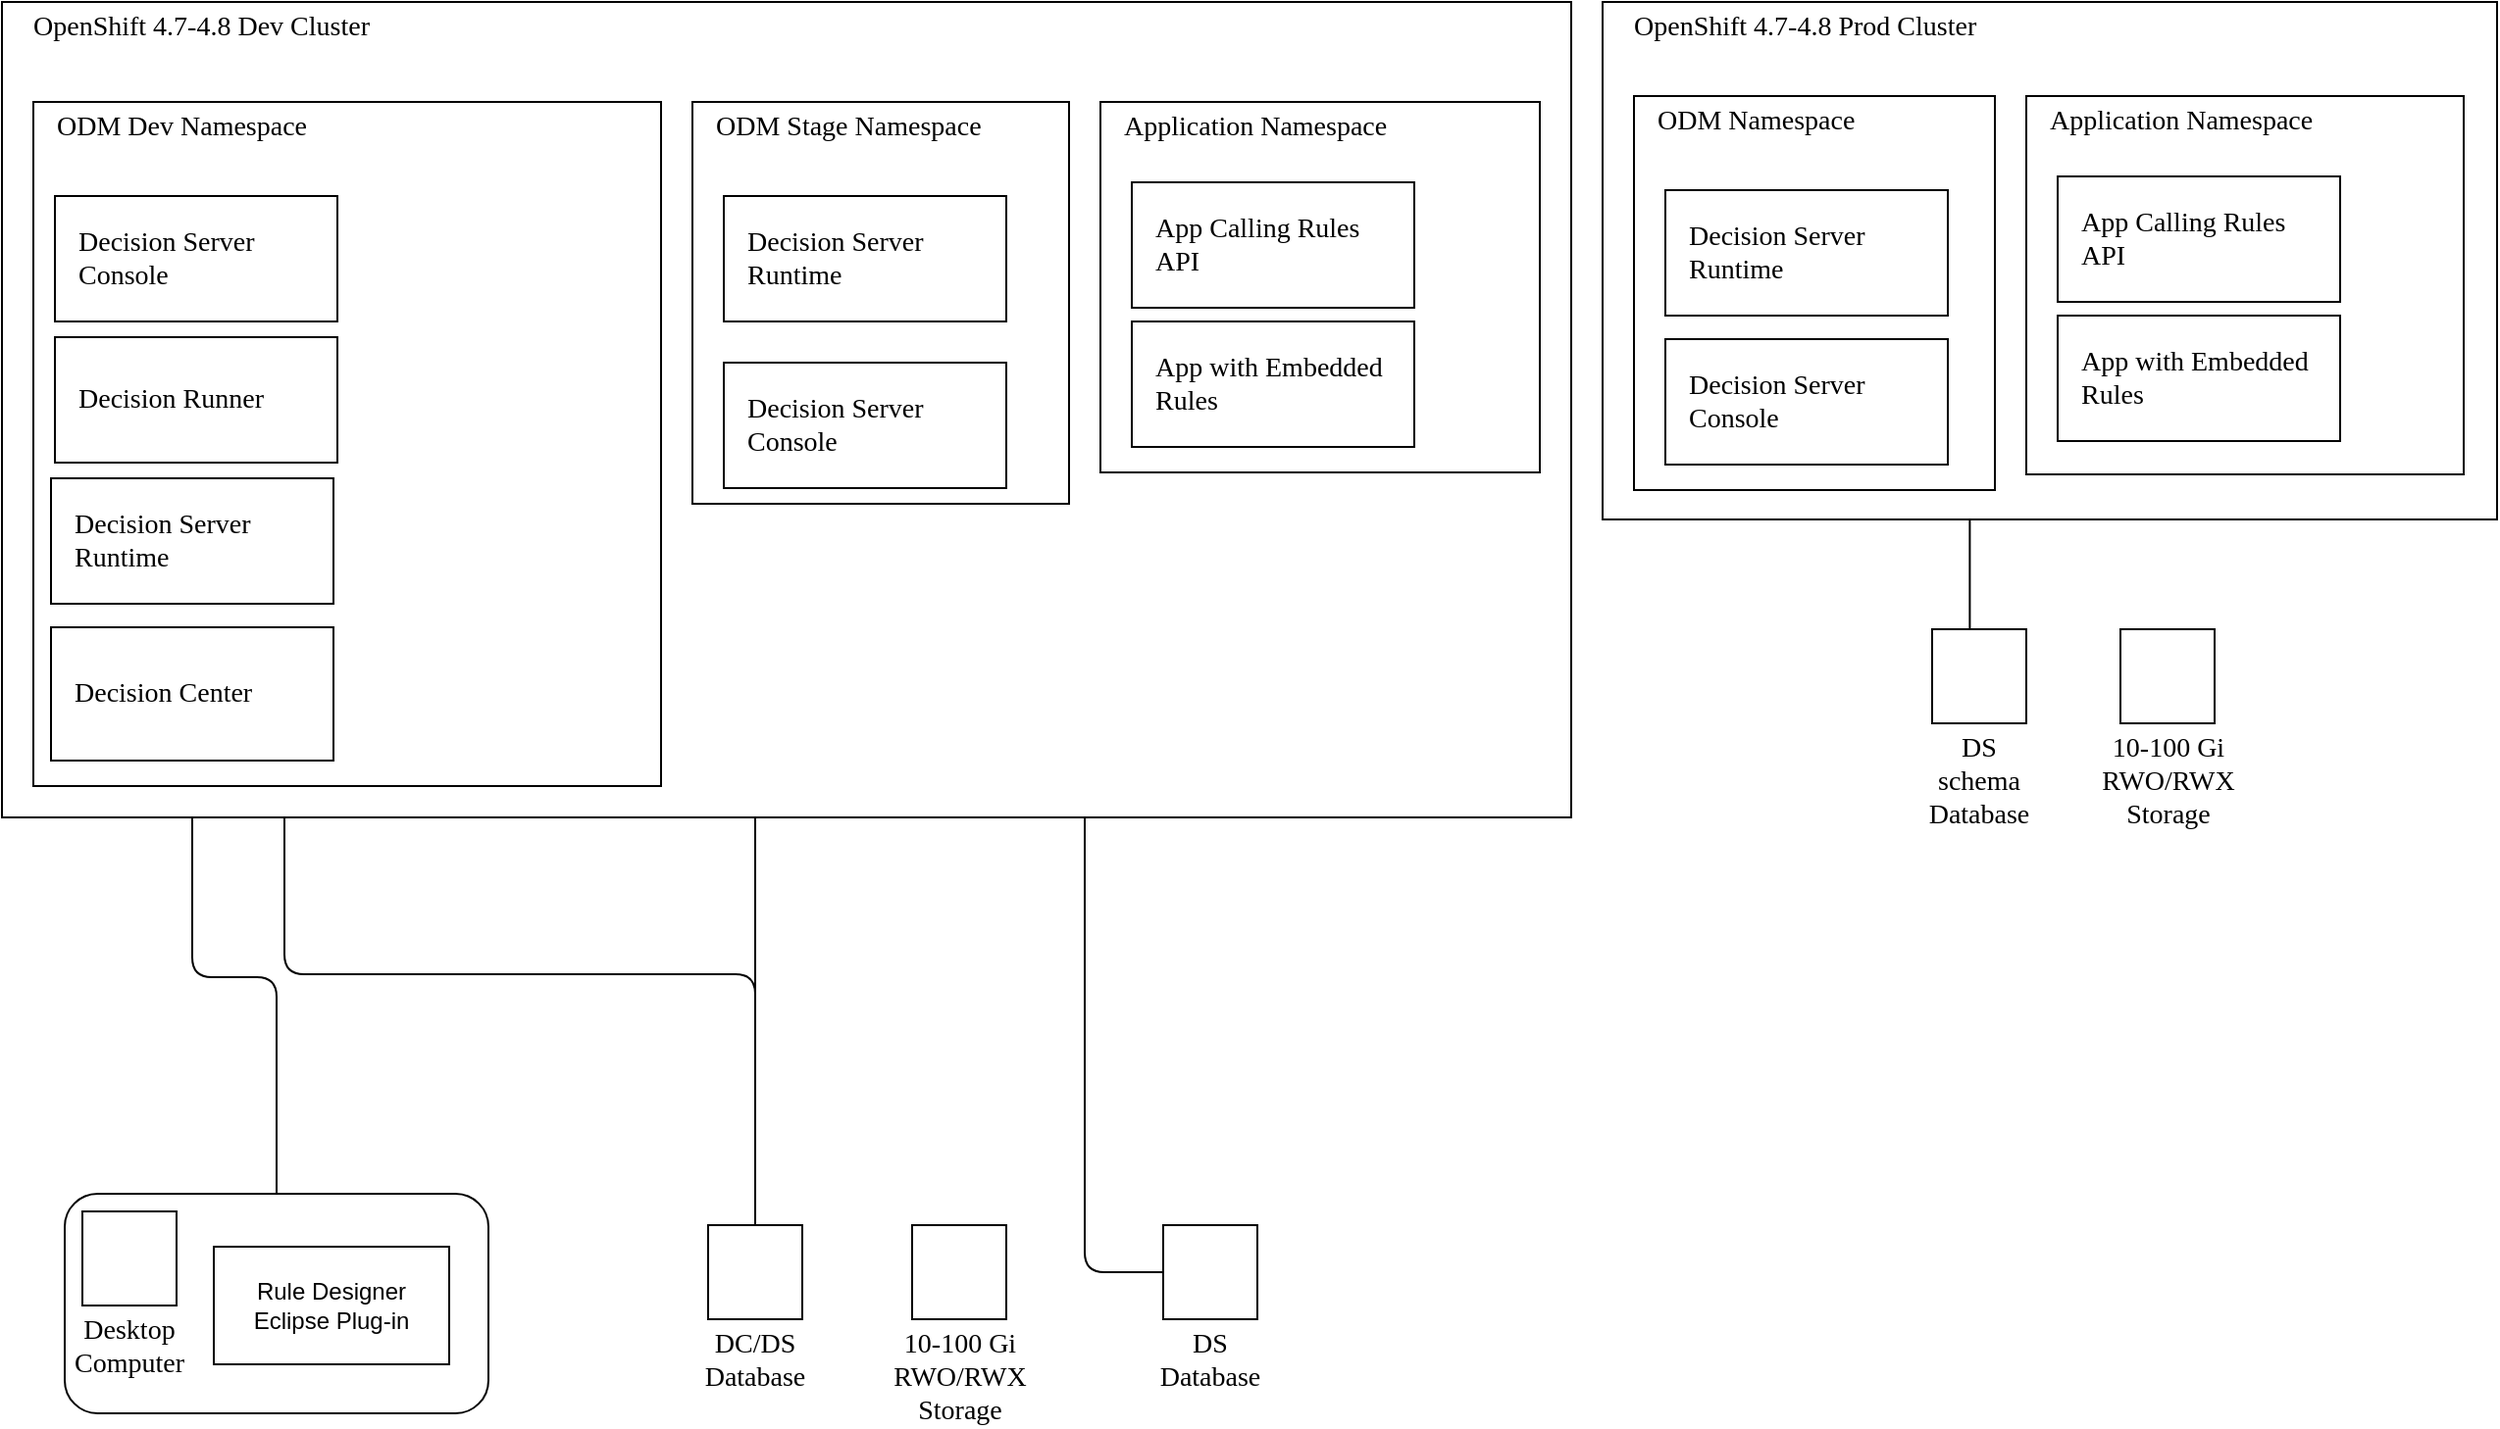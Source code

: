 ﻿<mxfile>
    <diagram id="crofGHJXRKBszoS9Q5dw" name="Page-1">
        <mxGraphModel dx="996" dy="1244" grid="1" gridSize="8" guides="1" tooltips="1" connect="1" arrows="1" fold="1" page="1" pageScale="1" pageWidth="1169" pageHeight="827" background="#ffffff" math="0" shadow="0">
            <root>
                <MiscDiagram modelType="MiscDiagram" lastModifiedUserId="dbush@ibm.com" description="" lastModified="2022-01-26T00:33:02Z" _id="miscdiagram_SJZ34nSvt" label="Operational Decision Manager on OCP" id="0">
                    <mxCell/>
                </MiscDiagram>
                <mxCell id="1" parent="0"/>
                <UserObject placeholders="1" label="10-100 Gi RWO/RWX Storage" Icon-Name="block-storage--alt" id="miscdiagram_SJZ34nSvt_23dySN87yRbD">
                    <mxCell style="shape=mxgraph.ibm2mondrian.base;shapeType=ln;shapeLayout=collapsed;colorFamily=cyan;colorBackground=noColor:noColor;html=1;whiteSpace=wrap;metaEdit=1;strokeWidth=1;collapsible=0;recursiveResize=0;expand=0;fontFamily=IBM Plex Sans;fontColor=#000000;fontSize=14;image=;verticalAlign=top;align=center;spacing=0;spacingLeft=0;spacingRight=0;spacingTop=0;spacingBottom=0;verticalLabelPosition=bottom;labelPosition=center;positionText=bottom;container=1;labelWidth=71;" parent="1" vertex="1">
                        <mxGeometry x="480" y="640" width="48" height="48" as="geometry"/>
                    </mxCell>
                </UserObject>
                <mxCell id="miscdiagram_SJZ34nSvt_33dySN87djES" value="" style="rounded=1;whiteSpace=wrap;html=1;" parent="1" vertex="1">
                    <mxGeometry x="48" y="624" width="216" height="112" as="geometry"/>
                </mxCell>
                <UserObject placeholders="1" label="Desktop Computer" Icon-Name="screen" id="miscdiagram_SJZ34nSvt_43dySN870Wly">
                    <mxCell style="shape=mxgraph.ibm2mondrian.base;shapeType=pn;shapeLayout=collapsed;colorFamily=magenta;colorBackground=noColor:noColor;html=1;whiteSpace=wrap;metaEdit=1;strokeWidth=1;collapsible=0;recursiveResize=0;expand=0;fontFamily=IBM Plex Sans;fontColor=#000000;fontSize=14;image=;verticalAlign=top;align=center;spacing=0;spacingLeft=0;spacingRight=0;spacingTop=0;spacingBottom=0;verticalLabelPosition=bottom;labelPosition=center;positionText=bottom;container=1" parent="1" vertex="1">
                        <mxGeometry x="57" y="633" width="48" height="48" as="geometry"/>
                    </mxCell>
                </UserObject>
                <mxCell id="miscdiagram_SJZ34nSvt_53dySN87sP5t" value="Rule Designer Eclipse Plug-in" style="rounded=0;whiteSpace=wrap;html=1;" parent="1" vertex="1">
                    <mxGeometry x="124" y="651" width="120" height="60" as="geometry"/>
                </mxCell>
                <UserObject placeholders="1" label="10-100 Gi RWO/RWX Storage" Icon-Name="block-storage--alt" _id="userobject_36gLu0jZ1a0" id="miscdiagram_SJZ34nSvt_63dySN87k7pN">
                    <mxCell style="shape=mxgraph.ibm2mondrian.base;shapeType=ln;shapeLayout=collapsed;colorFamily=cyan;colorBackground=noColor:noColor;html=1;whiteSpace=wrap;metaEdit=1;strokeWidth=1;collapsible=0;recursiveResize=0;expand=0;fontFamily=IBM Plex Sans;fontColor=#000000;fontSize=14;image=;verticalAlign=top;align=center;spacing=0;spacingLeft=0;spacingRight=0;spacingTop=0;spacingBottom=0;verticalLabelPosition=bottom;labelPosition=center;positionText=bottom;container=1;labelWidth=71;" parent="1" vertex="1">
                        <mxGeometry x="1096" y="336" width="48" height="48" as="geometry"/>
                    </mxCell>
                </UserObject>
                <mxCell id="miscdiagram_SJZ34nSvt_73dySN87acEP" style="edgeStyle=orthogonalEdgeStyle;rounded=1;html=1;jumpStyle=arc;jumpSize=8;entryX=0.5;entryY=1;entryPerimeter=0;jettySize=auto;orthogonalLoop=1;entryDx=0;entryDy=0;endArrow=none;endFill=0;" parent="1" source="miscdiagram_SJZ34nSvt_33dySN87djES" target="miscdiagram_SJZ34nSvt_173dySN87Cp1T" edge="1">
                    <mxGeometry relative="1" as="geometry"/>
                </mxCell>
                <UserObject placeholders="1" label="DC/DS Database" Icon-Name="data--base" id="miscdiagram_SJZ34nSvt_83dySN87z4KH">
                    <mxCell style="shape=mxgraph.ibm2mondrian.base;shapeType=ln;shapeLayout=collapsed;colorFamily=cyan;colorBackground=noColor:noColor;html=1;whiteSpace=wrap;metaEdit=1;strokeWidth=1;collapsible=0;recursiveResize=0;expand=0;fontFamily=IBM Plex Sans;fontColor=#000000;fontSize=14;image=;verticalAlign=top;align=center;spacing=0;spacingLeft=0;spacingRight=0;spacingTop=0;spacingBottom=0;verticalLabelPosition=bottom;labelPosition=center;positionText=bottom;container=1" parent="1" vertex="1">
                        <mxGeometry x="376" y="640" width="48" height="48" as="geometry"/>
                    </mxCell>
                </UserObject>
                <UserObject placeholders="1" label="DS schema Database" Icon-Name="data--base" _id="userobject_36h0aT39iPe" id="miscdiagram_SJZ34nSvt_93dySN87zhSb">
                    <mxCell style="shape=mxgraph.ibm2mondrian.base;shapeType=ln;shapeLayout=collapsed;colorFamily=cyan;colorBackground=noColor:noColor;html=1;whiteSpace=wrap;metaEdit=1;strokeWidth=1;collapsible=0;recursiveResize=0;expand=0;fontFamily=IBM Plex Sans;fontColor=#000000;fontSize=14;image=;verticalAlign=top;align=center;spacing=0;spacingLeft=0;spacingRight=0;spacingTop=0;spacingBottom=0;verticalLabelPosition=bottom;labelPosition=center;positionText=bottom;container=1" parent="1" vertex="1">
                        <mxGeometry x="1000" y="336" width="48" height="48" as="geometry"/>
                    </mxCell>
                </UserObject>
                <mxCell id="miscdiagram_SJZ34nSvt_103dySN87JS41" style="edgeStyle=orthogonalEdgeStyle;rounded=1;orthogonalLoop=1;jettySize=auto;html=1;jumpStyle=arc;jumpSize=8;endArrow=none;endFill=0;" parent="1" source="miscdiagram_SJZ34nSvt_83dySN87z4KH" target="miscdiagram_SJZ34nSvt_173dySN87Cp1T" edge="1">
                    <mxGeometry relative="1" as="geometry">
                        <Array as="points">
                            <mxPoint x="400" y="512"/>
                            <mxPoint x="160" y="512"/>
                        </Array>
                    </mxGeometry>
                </mxCell>
                <mxCell id="miscdiagram_SJZ34nSvt_113dySN87aalO" style="edgeStyle=orthogonalEdgeStyle;rounded=1;orthogonalLoop=1;jettySize=auto;html=1;jumpStyle=arc;jumpSize=8;" parent="1" source="miscdiagram_SJZ34nSvt_83dySN87z4KH" target="miscdiagram_SJZ34nSvt_183dySN870aCZ" edge="1">
                    <mxGeometry relative="1" as="geometry">
                        <Array as="points">
                            <mxPoint x="400" y="336"/>
                        </Array>
                    </mxGeometry>
                </mxCell>
                <UserObject placeholders="1" label="DS Database" Icon-Name="data--base" _id="userobject_36tToe7MxoT" id="miscdiagram_SJZ34nSvt_123dySN87ktsT">
                    <mxCell style="shape=mxgraph.ibm2mondrian.base;shapeType=ln;shapeLayout=collapsed;colorFamily=cyan;colorBackground=noColor:noColor;html=1;whiteSpace=wrap;metaEdit=1;strokeWidth=1;collapsible=0;recursiveResize=0;expand=0;fontFamily=IBM Plex Sans;fontColor=#000000;fontSize=14;image=;verticalAlign=top;align=center;spacing=0;spacingLeft=0;spacingRight=0;spacingTop=0;spacingBottom=0;verticalLabelPosition=bottom;labelPosition=center;positionText=bottom;container=1" parent="1" vertex="1">
                        <mxGeometry x="608" y="640" width="48" height="48" as="geometry"/>
                    </mxCell>
                </UserObject>
                <mxCell id="miscdiagram_SJZ34nSvt_133dySN87sg7q" style="edgeStyle=orthogonalEdgeStyle;rounded=1;orthogonalLoop=1;jettySize=auto;html=1;jumpStyle=arc;jumpSize=8;endArrow=none;endFill=0;" parent="1" source="miscdiagram_SJZ34nSvt_123dySN87ktsT" target="miscdiagram_SJZ34nSvt_223dySN87LyMo" edge="1">
                    <mxGeometry relative="1" as="geometry">
                        <Array as="points">
                            <mxPoint x="568" y="664"/>
                            <mxPoint x="568" y="192"/>
                            <mxPoint x="456" y="192"/>
                        </Array>
                    </mxGeometry>
                </mxCell>
                <mxCell id="miscdiagram_SJZ34nSvt_143dySN87ViXj" style="edgeStyle=orthogonalEdgeStyle;rounded=1;orthogonalLoop=1;jettySize=auto;html=1;jumpStyle=arc;jumpSize=8;exitX=0.4;exitY=0;exitDx=0;exitDy=0;exitPerimeter=0;" parent="1" source="miscdiagram_SJZ34nSvt_93dySN87zhSb" target="miscdiagram_SJZ34nSvt_293dySN87xxvy" edge="1">
                    <mxGeometry relative="1" as="geometry">
                        <Array as="points">
                            <mxPoint x="1019" y="144"/>
                        </Array>
                    </mxGeometry>
                </mxCell>
                <UserObject placeholders="1" label="&lt;span style=&quot;font-family: &amp;#34;ibm plex sans&amp;#34;&quot;&gt;OpenShift 4.7-4.8 Dev Cluster&lt;/span&gt;" Icon-Name="logo--openshift" id="miscdiagram_SJZ34nSvt_153dySN87Wu5e">
                    <mxCell style="shape=mxgraph.ibm2mondrian.base;shapeType=pg;shapeLayout=expanded;colorFamily=green;colorBackground=noColor:noColor;strokeWidth=1;html=1;whiteSpace=wrap;metaEdit=1;collapsible=0;recursiveResize=0;expand=0;fontFamily=IBM Plex Sans SmBld;fontColor=#000000;fontSize=14;image=;verticalAlign=top;align=left;spacing=0;spacingLeft=16;spacingRight=16;spacingTop=0;spacingBottom=0;container=1" parent="1" vertex="1">
                        <mxGeometry x="16" y="16" width="800" height="416" as="geometry"/>
                    </mxCell>
                </UserObject>
                <UserObject placeholders="1" label="ODM Dev Namespace" Icon-Name="border--none" id="miscdiagram_SJZ34nSvt_163dySN87RsYQ">
                    <mxCell style="shape=mxgraph.ibm2mondrian.base;shapeType=lg;shapeLayout=expanded;colorFamily=green;colorBackground=noColor:noColor;html=1;whiteSpace=wrap;metaEdit=1;strokeWidth=1;collapsible=0;recursiveResize=0;expand=0;fontFamily=IBM Plex Sans;fontColor=#000000;fontSize=14;image=;verticalAlign=top;align=left;spacing=0;spacingLeft=12;spacingRight=16;spacingTop=0;spacingBottom=0;container=1" parent="miscdiagram_SJZ34nSvt_153dySN87Wu5e" vertex="1">
                        <mxGeometry x="16" y="51" width="320" height="349" as="geometry"/>
                    </mxCell>
                </UserObject>
                <UserObject placeholders="1" label="Decision Center" Icon-Name="cube" id="miscdiagram_SJZ34nSvt_173dySN87Cp1T">
                    <mxCell style="shape=mxgraph.ibm2mondrian.base;shapeType=lg;shapeLayout=expanded;colorFamily=green;colorBackground=noColor:noColor;html=1;whiteSpace=wrap;metaEdit=1;strokeWidth=1;collapsible=0;recursiveResize=0;expand=0;fontFamily=IBM Plex Sans;fontColor=#000000;fontSize=14;image=;verticalAlign=middle;align=left;spacing=0;spacingLeft=12;spacingRight=16;spacingTop=0;spacingBottom=0;container=1" parent="miscdiagram_SJZ34nSvt_163dySN87RsYQ" vertex="1">
                        <mxGeometry x="9" y="268" width="144" height="68" as="geometry"/>
                    </mxCell>
                </UserObject>
                <UserObject placeholders="1" label="Decision Server Runtime" Icon-Name="cube" _id="userobject_32UdcglKTdE" id="miscdiagram_SJZ34nSvt_183dySN870aCZ">
                    <mxCell style="shape=mxgraph.ibm2mondrian.base;shapeType=lg;shapeLayout=expanded;colorFamily=green;colorBackground=noColor:noColor;html=1;whiteSpace=wrap;metaEdit=1;strokeWidth=1;collapsible=0;recursiveResize=0;expand=0;fontFamily=IBM Plex Sans;fontColor=#000000;fontSize=14;image=;verticalAlign=middle;align=left;spacing=0;spacingLeft=12;spacingRight=16;spacingTop=0;spacingBottom=0;container=1" parent="miscdiagram_SJZ34nSvt_163dySN87RsYQ" vertex="1">
                        <mxGeometry x="9" y="192" width="144" height="64" as="geometry"/>
                    </mxCell>
                </UserObject>
                <UserObject placeholders="1" label="Decision Runner" Icon-Name="cube" _id="userobject_3665TlVw5yO" id="miscdiagram_SJZ34nSvt_193dySN878i7e">
                    <mxCell style="shape=mxgraph.ibm2mondrian.base;shapeType=lg;shapeLayout=expanded;colorFamily=green;colorBackground=noColor:noColor;html=1;whiteSpace=wrap;metaEdit=1;strokeWidth=1;collapsible=0;recursiveResize=0;expand=0;fontFamily=IBM Plex Sans;fontColor=#000000;fontSize=14;image=;verticalAlign=middle;align=left;spacing=0;spacingLeft=12;spacingRight=16;spacingTop=0;spacingBottom=0;container=1" parent="miscdiagram_SJZ34nSvt_163dySN87RsYQ" vertex="1">
                        <mxGeometry x="11" y="120" width="144" height="64" as="geometry"/>
                    </mxCell>
                </UserObject>
                <UserObject placeholders="1" label="Decision Server Console" Icon-Name="cube" _id="userobject_36gLhacHONI" id="miscdiagram_SJZ34nSvt_203dySN87lHWO">
                    <mxCell style="shape=mxgraph.ibm2mondrian.base;shapeType=lg;shapeLayout=expanded;colorFamily=green;colorBackground=noColor:noColor;html=1;whiteSpace=wrap;metaEdit=1;strokeWidth=1;collapsible=0;recursiveResize=0;expand=0;fontFamily=IBM Plex Sans;fontColor=#000000;fontSize=14;image=;verticalAlign=middle;align=left;spacing=0;spacingLeft=12;spacingRight=16;spacingTop=0;spacingBottom=0;container=1" parent="miscdiagram_SJZ34nSvt_163dySN87RsYQ" vertex="1">
                        <mxGeometry x="11" y="48" width="144" height="64" as="geometry"/>
                    </mxCell>
                </UserObject>
                <UserObject placeholders="1" label="ODM Stage Namespace" Icon-Name="border--none" _id="userobject_36LwldoxJTy" id="miscdiagram_SJZ34nSvt_213dySN873f0Y">
                    <mxCell style="shape=mxgraph.ibm2mondrian.base;shapeType=lg;shapeLayout=expanded;colorFamily=green;colorBackground=noColor:noColor;html=1;whiteSpace=wrap;metaEdit=1;strokeWidth=1;collapsible=0;recursiveResize=0;expand=0;fontFamily=IBM Plex Sans;fontColor=#000000;fontSize=14;image=;verticalAlign=top;align=left;spacing=0;spacingLeft=12;spacingRight=16;spacingTop=0;spacingBottom=0;container=1" parent="miscdiagram_SJZ34nSvt_153dySN87Wu5e" vertex="1">
                        <mxGeometry x="352" y="51" width="192" height="205" as="geometry"/>
                    </mxCell>
                </UserObject>
                <UserObject placeholders="1" label="Decision Server Runtime" Icon-Name="cube" _id="userobject_36LwldpqGJx" id="miscdiagram_SJZ34nSvt_223dySN87LyMo">
                    <mxCell style="shape=mxgraph.ibm2mondrian.base;shapeType=lg;shapeLayout=expanded;colorFamily=green;colorBackground=noColor:noColor;html=1;whiteSpace=wrap;metaEdit=1;strokeWidth=1;collapsible=0;recursiveResize=0;expand=0;fontFamily=IBM Plex Sans;fontColor=#000000;fontSize=14;image=;verticalAlign=middle;align=left;spacing=0;spacingLeft=12;spacingRight=16;spacingTop=0;spacingBottom=0;container=1" parent="miscdiagram_SJZ34nSvt_213dySN873f0Y" vertex="1">
                        <mxGeometry x="16" y="48" width="144" height="64" as="geometry"/>
                    </mxCell>
                </UserObject>
                <UserObject placeholders="1" label="Decision Server Console" Icon-Name="cube" _id="userobject_36Lwldpt7G8" id="miscdiagram_SJZ34nSvt_233dySN87sC2I">
                    <mxCell style="shape=mxgraph.ibm2mondrian.base;shapeType=lg;shapeLayout=expanded;colorFamily=green;colorBackground=noColor:noColor;html=1;whiteSpace=wrap;metaEdit=1;strokeWidth=1;collapsible=0;recursiveResize=0;expand=0;fontFamily=IBM Plex Sans;fontColor=#000000;fontSize=14;image=;verticalAlign=middle;align=left;spacing=0;spacingLeft=12;spacingRight=16;spacingTop=0;spacingBottom=0;container=1" parent="miscdiagram_SJZ34nSvt_213dySN873f0Y" vertex="1">
                        <mxGeometry x="16" y="133" width="144" height="64" as="geometry"/>
                    </mxCell>
                </UserObject>
                <UserObject placeholders="1" label="Application Namespace" Icon-Name="border--none" id="miscdiagram_SJZ34nSvt_243dySN87PMp0">
                    <mxCell style="shape=mxgraph.ibm2mondrian.base;shapeType=lg;shapeLayout=expanded;colorFamily=green;colorBackground=noColor:noColor;html=1;whiteSpace=wrap;metaEdit=1;strokeWidth=1;collapsible=0;recursiveResize=0;expand=0;fontFamily=IBM Plex Sans;fontColor=#000000;fontSize=14;image=;verticalAlign=top;align=left;spacing=0;spacingLeft=12;spacingRight=16;spacingTop=0;spacingBottom=0;container=1" parent="miscdiagram_SJZ34nSvt_153dySN87Wu5e" vertex="1">
                        <mxGeometry x="560" y="51" width="224" height="189" as="geometry"/>
                    </mxCell>
                </UserObject>
                <UserObject placeholders="1" label="App with Embedded Rules" Icon-Name="cube" _id="userobject_364tx5ubr6u" id="miscdiagram_SJZ34nSvt_253dySN87tk2w">
                    <mxCell style="shape=mxgraph.ibm2mondrian.base;shapeType=lg;shapeLayout=expanded;colorFamily=green;colorBackground=noColor:noColor;html=1;whiteSpace=wrap;metaEdit=1;strokeWidth=1;collapsible=0;recursiveResize=0;expand=0;fontFamily=IBM Plex Sans;fontColor=#000000;fontSize=14;image=;verticalAlign=middle;align=left;spacing=0;spacingLeft=12;spacingRight=16;spacingTop=0;spacingBottom=0;container=1" parent="miscdiagram_SJZ34nSvt_243dySN87PMp0" vertex="1">
                        <mxGeometry x="16" y="112" width="144" height="64" as="geometry"/>
                    </mxCell>
                </UserObject>
                <UserObject placeholders="1" label="App Calling Rules API" Icon-Name="cube" _id="userobject_365ESUdfBAx" id="miscdiagram_SJZ34nSvt_263dySN87Vpka">
                    <mxCell style="shape=mxgraph.ibm2mondrian.base;shapeType=lg;shapeLayout=expanded;colorFamily=green;colorBackground=noColor:noColor;html=1;whiteSpace=wrap;metaEdit=1;strokeWidth=1;collapsible=0;recursiveResize=0;expand=0;fontFamily=IBM Plex Sans;fontColor=#000000;fontSize=14;image=;verticalAlign=middle;align=left;spacing=0;spacingLeft=12;spacingRight=16;spacingTop=0;spacingBottom=0;container=1" parent="miscdiagram_SJZ34nSvt_243dySN87PMp0" vertex="1">
                        <mxGeometry x="16" y="41" width="144" height="64" as="geometry"/>
                    </mxCell>
                </UserObject>
                <UserObject placeholders="1" label="&lt;span style=&quot;font-family: &amp;#34;ibm plex sans&amp;#34;&quot;&gt;OpenShift 4.7-4.8 Prod Cluster&lt;/span&gt;" Icon-Name="logo--openshift" id="miscdiagram_SJZ34nSvt_273dySN87TOSP">
                    <mxCell style="shape=mxgraph.ibm2mondrian.base;shapeType=pg;shapeLayout=expanded;colorFamily=green;colorBackground=noColor:noColor;strokeWidth=1;html=1;whiteSpace=wrap;metaEdit=1;collapsible=0;recursiveResize=0;expand=0;fontFamily=IBM Plex Sans SmBld;fontColor=#000000;fontSize=14;image=;verticalAlign=top;align=left;spacing=0;spacingLeft=16;spacingRight=16;spacingTop=0;spacingBottom=0;container=1" parent="1" vertex="1">
                        <mxGeometry x="832" y="16" width="456" height="264" as="geometry"/>
                    </mxCell>
                </UserObject>
                <UserObject placeholders="1" label="ODM Namespace" Icon-Name="border--none" _id="userobject_364sGXJ9f9r" id="miscdiagram_SJZ34nSvt_283dySN87s8qD">
                    <mxCell style="shape=mxgraph.ibm2mondrian.base;shapeType=lg;shapeLayout=expanded;colorFamily=green;colorBackground=noColor:noColor;html=1;whiteSpace=wrap;metaEdit=1;strokeWidth=1;collapsible=0;recursiveResize=0;expand=0;fontFamily=IBM Plex Sans;fontColor=#000000;fontSize=14;image=;verticalAlign=top;align=left;spacing=0;spacingLeft=12;spacingRight=16;spacingTop=0;spacingBottom=0;container=1" parent="miscdiagram_SJZ34nSvt_273dySN87TOSP" vertex="1">
                        <mxGeometry x="16" y="48" width="184" height="201" as="geometry"/>
                    </mxCell>
                </UserObject>
                <UserObject placeholders="1" label="Decision Server Runtime" Icon-Name="cube" _id="userobject_32UdcglKTdE" id="miscdiagram_SJZ34nSvt_293dySN87xxvy">
                    <mxCell style="shape=mxgraph.ibm2mondrian.base;shapeType=lg;shapeLayout=expanded;colorFamily=green;colorBackground=noColor:noColor;html=1;whiteSpace=wrap;metaEdit=1;strokeWidth=1;collapsible=0;recursiveResize=0;expand=0;fontFamily=IBM Plex Sans;fontColor=#000000;fontSize=14;image=;verticalAlign=middle;align=left;spacing=0;spacingLeft=12;spacingRight=16;spacingTop=0;spacingBottom=0;container=1" parent="miscdiagram_SJZ34nSvt_283dySN87s8qD" vertex="1">
                        <mxGeometry x="16" y="48" width="144" height="64" as="geometry"/>
                    </mxCell>
                </UserObject>
                <UserObject placeholders="1" label="Decision Server Console" Icon-Name="cube" _id="userobject_36gZwL3k1Lv" id="miscdiagram_SJZ34nSvt_303dySN87Fz8j">
                    <mxCell style="shape=mxgraph.ibm2mondrian.base;shapeType=lg;shapeLayout=expanded;colorFamily=green;colorBackground=noColor:noColor;html=1;whiteSpace=wrap;metaEdit=1;strokeWidth=1;collapsible=0;recursiveResize=0;expand=0;fontFamily=IBM Plex Sans;fontColor=#000000;fontSize=14;image=;verticalAlign=middle;align=left;spacing=0;spacingLeft=12;spacingRight=16;spacingTop=0;spacingBottom=0;container=1" parent="miscdiagram_SJZ34nSvt_283dySN87s8qD" vertex="1">
                        <mxGeometry x="16" y="124" width="144" height="64" as="geometry"/>
                    </mxCell>
                </UserObject>
                <UserObject placeholders="1" label="Application Namespace" Icon-Name="border--none" id="miscdiagram_SJZ34nSvt_313dySN87yKOG">
                    <mxCell style="shape=mxgraph.ibm2mondrian.base;shapeType=lg;shapeLayout=expanded;colorFamily=green;colorBackground=noColor:noColor;html=1;whiteSpace=wrap;metaEdit=1;strokeWidth=1;collapsible=0;recursiveResize=0;expand=0;fontFamily=IBM Plex Sans;fontColor=#000000;fontSize=14;image=;verticalAlign=top;align=left;spacing=0;spacingLeft=12;spacingRight=16;spacingTop=0;spacingBottom=0;container=1" parent="miscdiagram_SJZ34nSvt_273dySN87TOSP" vertex="1">
                        <mxGeometry x="216" y="48" width="223" height="193" as="geometry"/>
                    </mxCell>
                </UserObject>
                <UserObject placeholders="1" label="App with Embedded Rules" Icon-Name="cube" _id="userobject_364tx5ubr6u" id="miscdiagram_SJZ34nSvt_323dySN87Ylsu">
                    <mxCell style="shape=mxgraph.ibm2mondrian.base;shapeType=lg;shapeLayout=expanded;colorFamily=green;colorBackground=noColor:noColor;html=1;whiteSpace=wrap;metaEdit=1;strokeWidth=1;collapsible=0;recursiveResize=0;expand=0;fontFamily=IBM Plex Sans;fontColor=#000000;fontSize=14;image=;verticalAlign=middle;align=left;spacing=0;spacingLeft=12;spacingRight=16;spacingTop=0;spacingBottom=0;container=1" parent="miscdiagram_SJZ34nSvt_313dySN87yKOG" vertex="1">
                        <mxGeometry x="16" y="112" width="144" height="64" as="geometry"/>
                    </mxCell>
                </UserObject>
                <UserObject placeholders="1" label="App Calling Rules API" Icon-Name="cube" _id="userobject_365ESUdfBAx" id="miscdiagram_SJZ34nSvt_333dySN87bb3E">
                    <mxCell style="shape=mxgraph.ibm2mondrian.base;shapeType=lg;shapeLayout=expanded;colorFamily=green;colorBackground=noColor:noColor;html=1;whiteSpace=wrap;metaEdit=1;strokeWidth=1;collapsible=0;recursiveResize=0;expand=0;fontFamily=IBM Plex Sans;fontColor=#000000;fontSize=14;image=;verticalAlign=middle;align=left;spacing=0;spacingLeft=12;spacingRight=16;spacingTop=0;spacingBottom=0;container=1" parent="miscdiagram_SJZ34nSvt_313dySN87yKOG" vertex="1">
                        <mxGeometry x="16" y="41" width="144" height="64" as="geometry"/>
                    </mxCell>
                </UserObject>
            </root>
        </mxGraphModel>
    </diagram>
</mxfile>